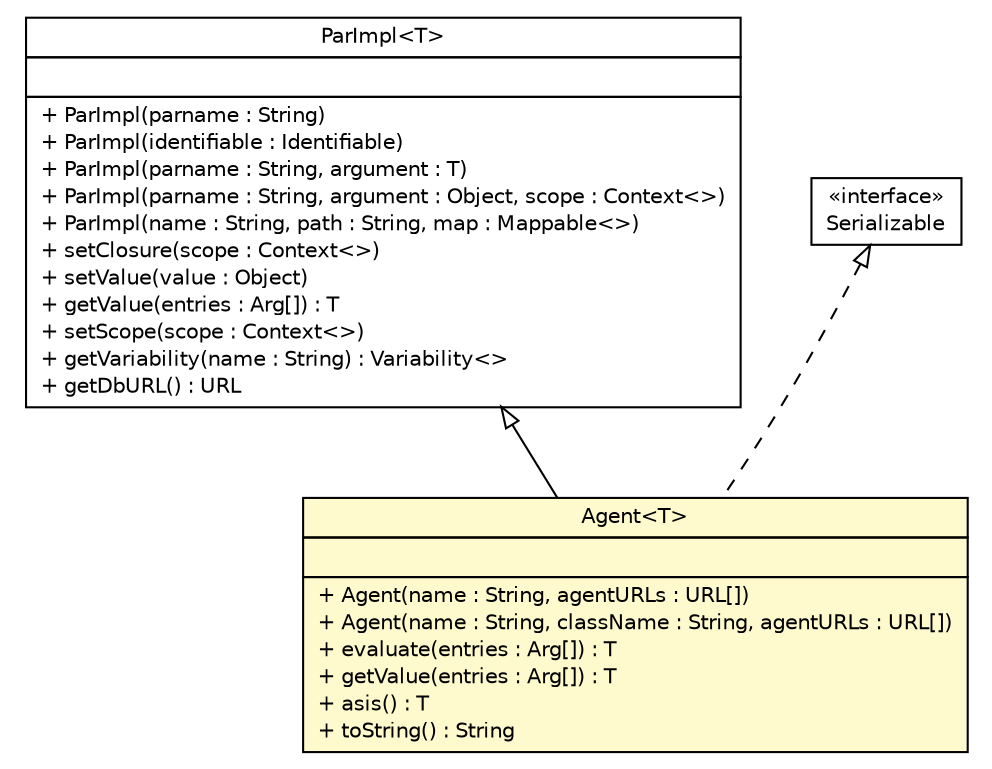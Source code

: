 #!/usr/local/bin/dot
#
# Class diagram 
# Generated by UMLGraph version R5_6 (http://www.umlgraph.org/)
#

digraph G {
	edge [fontname="Helvetica",fontsize=10,labelfontname="Helvetica",labelfontsize=10];
	node [fontname="Helvetica",fontsize=10,shape=plaintext];
	nodesep=0.25;
	ranksep=0.5;
	// sorcer.core.context.model.par.Agent<T>
	c103284 [label=<<table title="sorcer.core.context.model.par.Agent" border="0" cellborder="1" cellspacing="0" cellpadding="2" port="p" bgcolor="lemonChiffon" href="./Agent.html">
		<tr><td><table border="0" cellspacing="0" cellpadding="1">
<tr><td align="center" balign="center"> Agent&lt;T&gt; </td></tr>
		</table></td></tr>
		<tr><td><table border="0" cellspacing="0" cellpadding="1">
<tr><td align="left" balign="left">  </td></tr>
		</table></td></tr>
		<tr><td><table border="0" cellspacing="0" cellpadding="1">
<tr><td align="left" balign="left"> + Agent(name : String, agentURLs : URL[]) </td></tr>
<tr><td align="left" balign="left"> + Agent(name : String, className : String, agentURLs : URL[]) </td></tr>
<tr><td align="left" balign="left"> + evaluate(entries : Arg[]) : T </td></tr>
<tr><td align="left" balign="left"> + getValue(entries : Arg[]) : T </td></tr>
<tr><td align="left" balign="left"> + asis() : T </td></tr>
<tr><td align="left" balign="left"> + toString() : String </td></tr>
		</table></td></tr>
		</table>>, URL="./Agent.html", fontname="Helvetica", fontcolor="black", fontsize=10.0];
	// sorcer.core.context.model.par.ParImpl<T>
	c103286 [label=<<table title="sorcer.core.context.model.par.ParImpl" border="0" cellborder="1" cellspacing="0" cellpadding="2" port="p" href="./ParImpl.html">
		<tr><td><table border="0" cellspacing="0" cellpadding="1">
<tr><td align="center" balign="center"> ParImpl&lt;T&gt; </td></tr>
		</table></td></tr>
		<tr><td><table border="0" cellspacing="0" cellpadding="1">
<tr><td align="left" balign="left">  </td></tr>
		</table></td></tr>
		<tr><td><table border="0" cellspacing="0" cellpadding="1">
<tr><td align="left" balign="left"> + ParImpl(parname : String) </td></tr>
<tr><td align="left" balign="left"> + ParImpl(identifiable : Identifiable) </td></tr>
<tr><td align="left" balign="left"> + ParImpl(parname : String, argument : T) </td></tr>
<tr><td align="left" balign="left"> + ParImpl(parname : String, argument : Object, scope : Context&lt;&gt;) </td></tr>
<tr><td align="left" balign="left"> + ParImpl(name : String, path : String, map : Mappable&lt;&gt;) </td></tr>
<tr><td align="left" balign="left"> + setClosure(scope : Context&lt;&gt;) </td></tr>
<tr><td align="left" balign="left"> + setValue(value : Object) </td></tr>
<tr><td align="left" balign="left"> + getValue(entries : Arg[]) : T </td></tr>
<tr><td align="left" balign="left"> + setScope(scope : Context&lt;&gt;) </td></tr>
<tr><td align="left" balign="left"> + getVariability(name : String) : Variability&lt;&gt; </td></tr>
<tr><td align="left" balign="left"> + getDbURL() : URL </td></tr>
		</table></td></tr>
		</table>>, URL="./ParImpl.html", fontname="Helvetica", fontcolor="black", fontsize=10.0];
	//sorcer.core.context.model.par.Agent<T> extends sorcer.core.context.model.par.ParImpl<T>
	c103286:p -> c103284:p [dir=back,arrowtail=empty];
	//sorcer.core.context.model.par.Agent<T> implements java.io.Serializable
	c103786:p -> c103284:p [dir=back,arrowtail=empty,style=dashed];
	// java.io.Serializable
	c103786 [label=<<table title="java.io.Serializable" border="0" cellborder="1" cellspacing="0" cellpadding="2" port="p" href="http://docs.oracle.com/javase/7/docs/api/java/io/Serializable.html">
		<tr><td><table border="0" cellspacing="0" cellpadding="1">
<tr><td align="center" balign="center"> &#171;interface&#187; </td></tr>
<tr><td align="center" balign="center"> Serializable </td></tr>
		</table></td></tr>
		</table>>, URL="http://docs.oracle.com/javase/7/docs/api/java/io/Serializable.html", fontname="Helvetica", fontcolor="black", fontsize=10.0];
}

